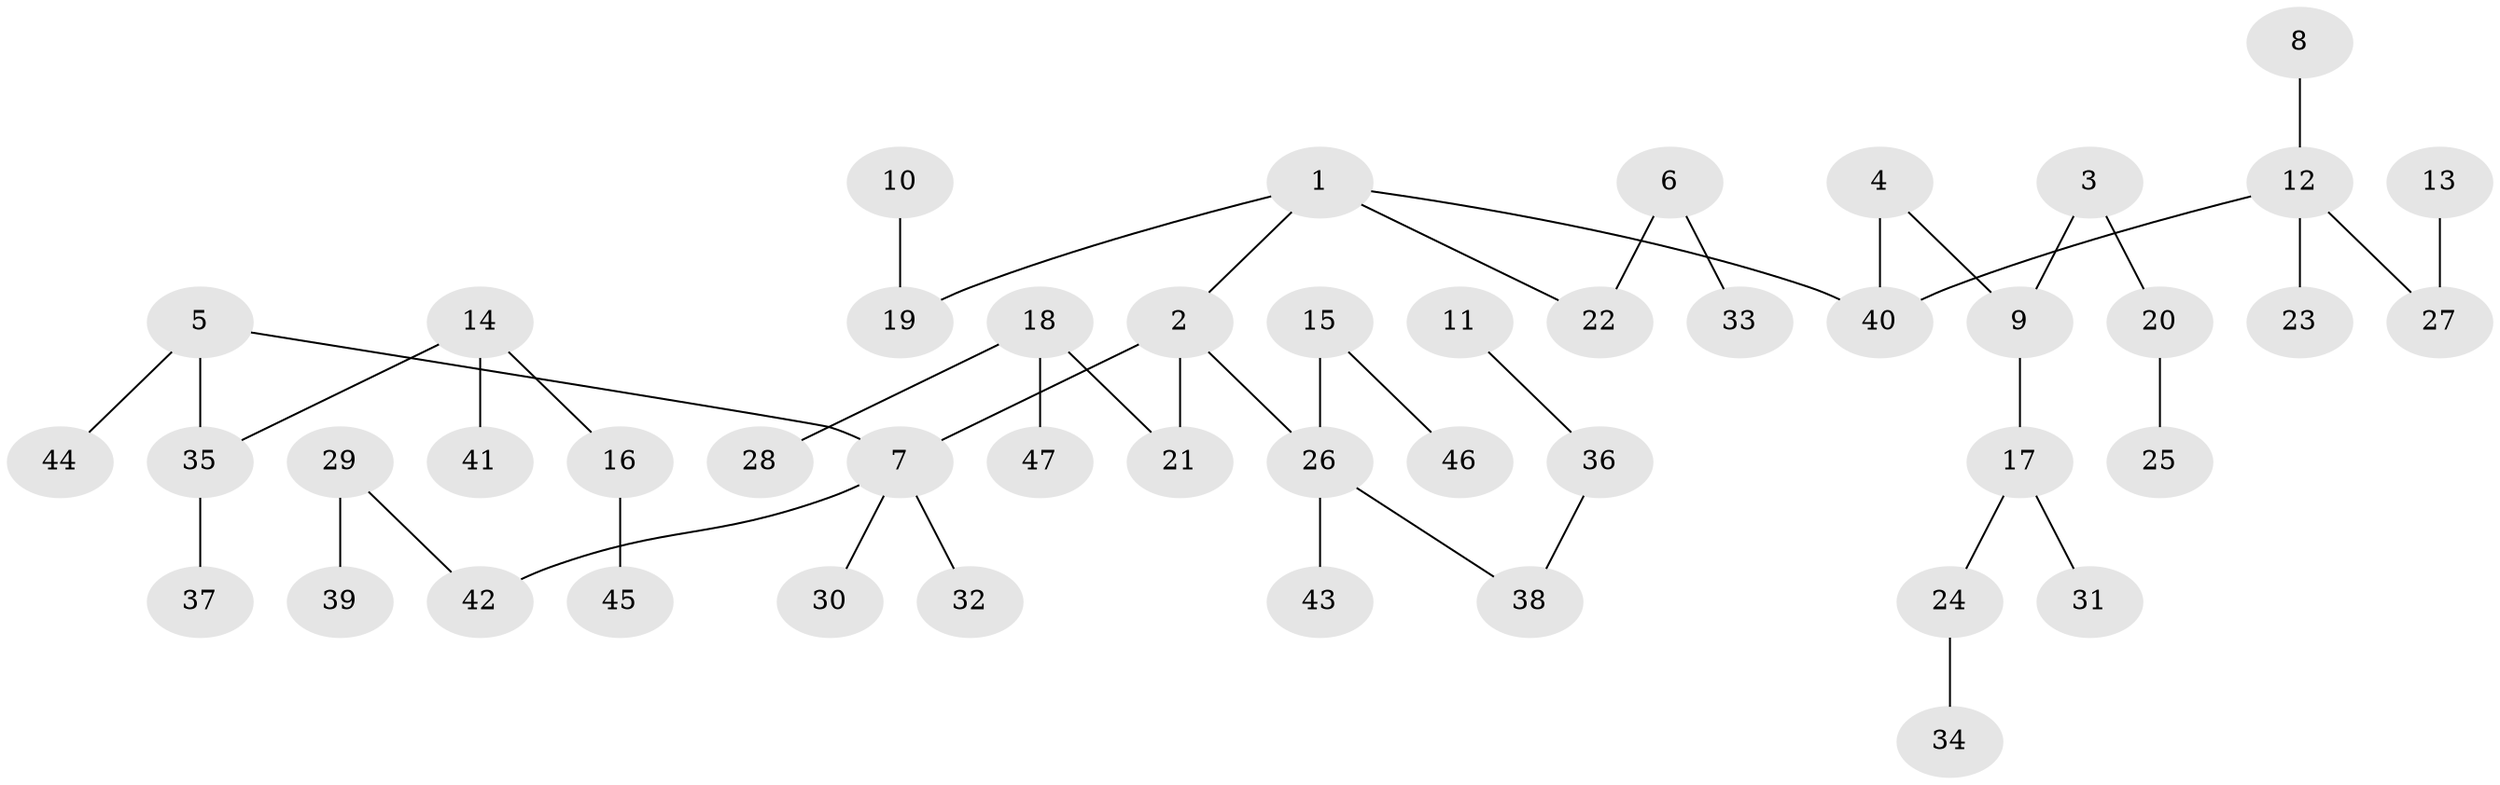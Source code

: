 // original degree distribution, {4: 0.031914893617021274, 3: 0.2127659574468085, 5: 0.0425531914893617, 6: 0.010638297872340425, 2: 0.23404255319148937, 1: 0.46808510638297873}
// Generated by graph-tools (version 1.1) at 2025/02/03/09/25 03:02:24]
// undirected, 47 vertices, 46 edges
graph export_dot {
graph [start="1"]
  node [color=gray90,style=filled];
  1;
  2;
  3;
  4;
  5;
  6;
  7;
  8;
  9;
  10;
  11;
  12;
  13;
  14;
  15;
  16;
  17;
  18;
  19;
  20;
  21;
  22;
  23;
  24;
  25;
  26;
  27;
  28;
  29;
  30;
  31;
  32;
  33;
  34;
  35;
  36;
  37;
  38;
  39;
  40;
  41;
  42;
  43;
  44;
  45;
  46;
  47;
  1 -- 2 [weight=1.0];
  1 -- 19 [weight=1.0];
  1 -- 22 [weight=1.0];
  1 -- 40 [weight=1.0];
  2 -- 7 [weight=1.0];
  2 -- 21 [weight=1.0];
  2 -- 26 [weight=1.0];
  3 -- 9 [weight=1.0];
  3 -- 20 [weight=1.0];
  4 -- 9 [weight=1.0];
  4 -- 40 [weight=1.0];
  5 -- 7 [weight=1.0];
  5 -- 35 [weight=1.0];
  5 -- 44 [weight=1.0];
  6 -- 22 [weight=1.0];
  6 -- 33 [weight=1.0];
  7 -- 30 [weight=1.0];
  7 -- 32 [weight=1.0];
  7 -- 42 [weight=1.0];
  8 -- 12 [weight=1.0];
  9 -- 17 [weight=1.0];
  10 -- 19 [weight=1.0];
  11 -- 36 [weight=1.0];
  12 -- 23 [weight=1.0];
  12 -- 27 [weight=1.0];
  12 -- 40 [weight=1.0];
  13 -- 27 [weight=1.0];
  14 -- 16 [weight=1.0];
  14 -- 35 [weight=1.0];
  14 -- 41 [weight=1.0];
  15 -- 26 [weight=1.0];
  15 -- 46 [weight=1.0];
  16 -- 45 [weight=1.0];
  17 -- 24 [weight=1.0];
  17 -- 31 [weight=1.0];
  18 -- 21 [weight=1.0];
  18 -- 28 [weight=1.0];
  18 -- 47 [weight=1.0];
  20 -- 25 [weight=1.0];
  24 -- 34 [weight=1.0];
  26 -- 38 [weight=1.0];
  26 -- 43 [weight=1.0];
  29 -- 39 [weight=1.0];
  29 -- 42 [weight=1.0];
  35 -- 37 [weight=1.0];
  36 -- 38 [weight=1.0];
}
